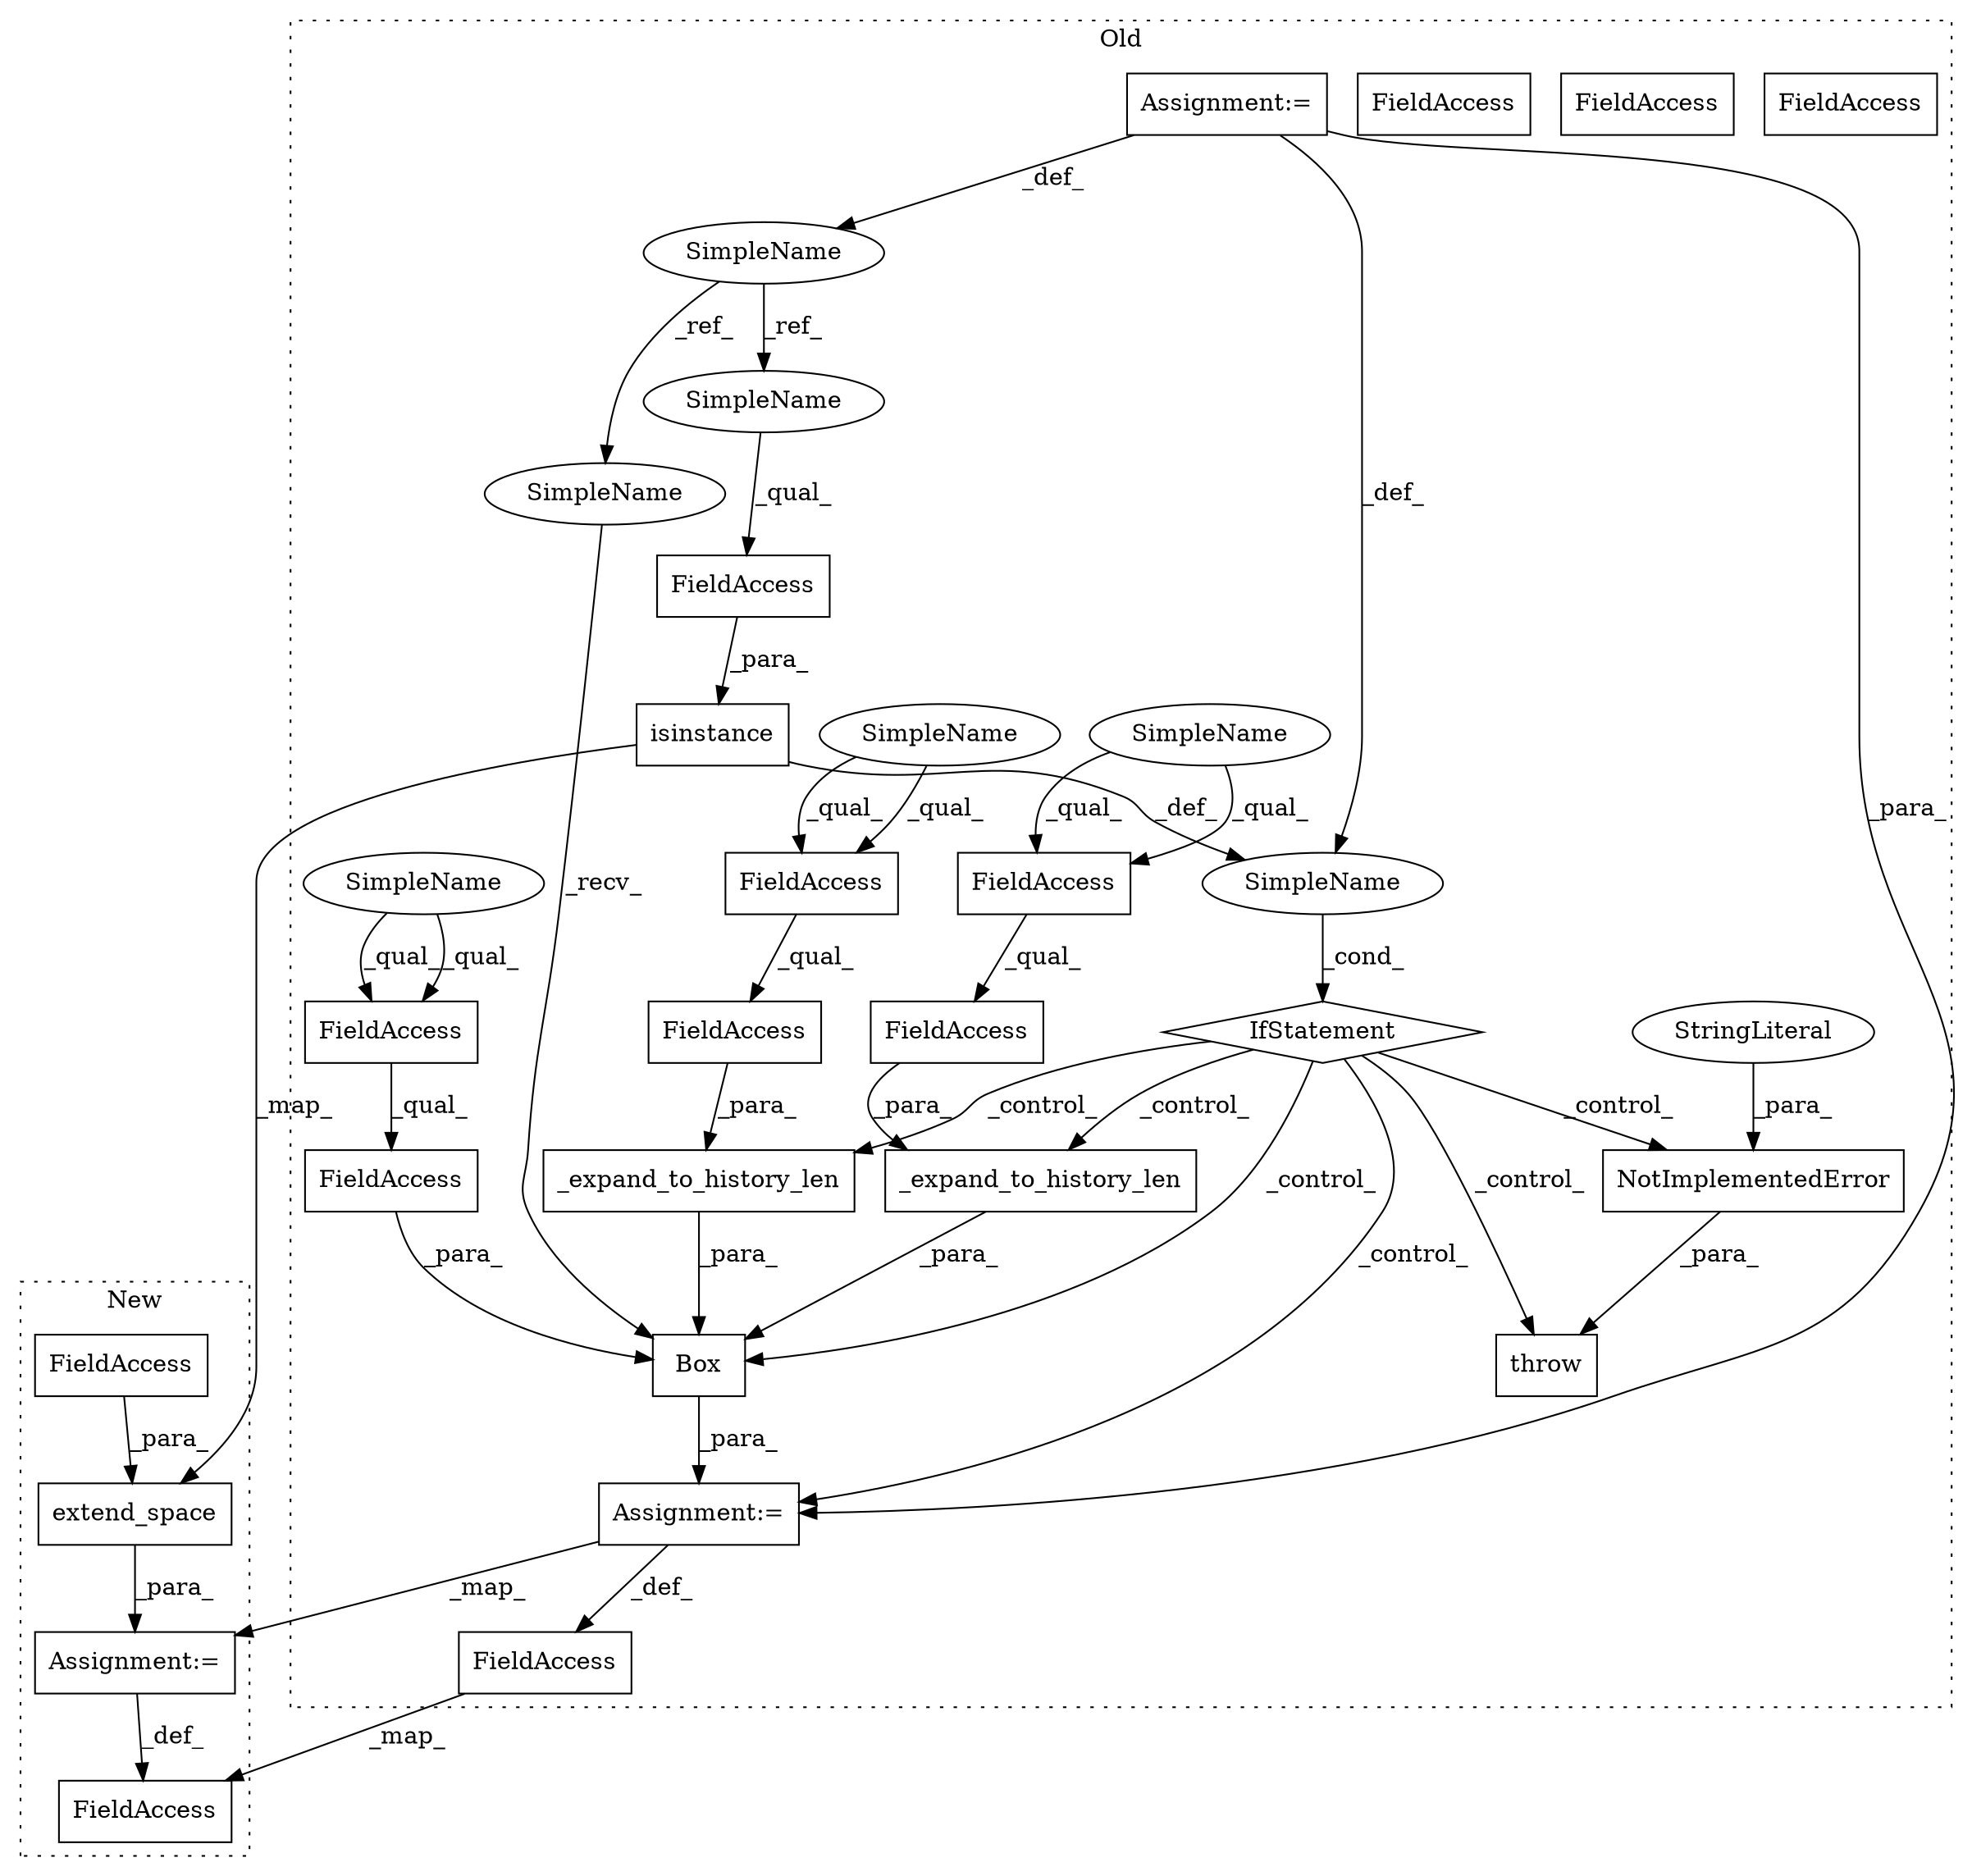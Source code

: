 digraph G {
subgraph cluster0 {
1 [label="isinstance" a="32" s="1207,1252" l="11,1" shape="box"];
3 [label="throw" a="53" s="1449" l="6" shape="box"];
4 [label="Box" a="32" s="1288,1426" l="4,1" shape="box"];
5 [label="SimpleName" a="42" s="891" l="6" shape="ellipse"];
6 [label="FieldAccess" a="22" s="1242" l="10" shape="box"];
7 [label="FieldAccess" a="22" s="1397" l="29" shape="box"];
8 [label="FieldAccess" a="22" s="1315" l="27" shape="box"];
10 [label="FieldAccess" a="22" s="1397" l="23" shape="box"];
11 [label="FieldAccess" a="22" s="1367" l="28" shape="box"];
12 [label="FieldAccess" a="22" s="1367" l="23" shape="box"];
13 [label="FieldAccess" a="22" s="1315" l="23" shape="box"];
14 [label="FieldAccess" a="22" s="1263" l="17" shape="box"];
16 [label="IfStatement" a="25" s="1203,1253" l="4,2" shape="diamond"];
17 [label="SimpleName" a="42" s="" l="" shape="ellipse"];
18 [label="_expand_to_history_len" a="32" s="1292,1342" l="23,1" shape="box"];
19 [label="NotImplementedError" a="32" s="1455,1496" l="20,1" shape="box"];
20 [label="_expand_to_history_len" a="32" s="1344,1395" l="23,1" shape="box"];
21 [label="Assignment:=" a="7" s="891" l="6" shape="box"];
22 [label="StringLiteral" a="45" s="1475" l="21" shape="ellipse"];
23 [label="Assignment:=" a="7" s="1280" l="1" shape="box"];
25 [label="SimpleName" a="42" s="1281" l="6" shape="ellipse"];
26 [label="SimpleName" a="42" s="1242" l="6" shape="ellipse"];
27 [label="SimpleName" a="42" s="1315" l="4" shape="ellipse"];
28 [label="SimpleName" a="42" s="1397" l="4" shape="ellipse"];
29 [label="SimpleName" a="42" s="1367" l="4" shape="ellipse"];
30 [label="FieldAccess" a="22" s="1397" l="23" shape="box"];
31 [label="FieldAccess" a="22" s="1315" l="23" shape="box"];
32 [label="FieldAccess" a="22" s="1367" l="23" shape="box"];
label = "Old";
style="dotted";
}
subgraph cluster1 {
2 [label="extend_space" a="32" s="1032,1086" l="13,1" shape="box"];
9 [label="FieldAccess" a="22" s="1069" l="17" shape="box"];
15 [label="FieldAccess" a="22" s="1014" l="17" shape="box"];
24 [label="Assignment:=" a="7" s="1031" l="1" shape="box"];
label = "New";
style="dotted";
}
1 -> 17 [label="_def_"];
1 -> 2 [label="_map_"];
2 -> 24 [label="_para_"];
4 -> 23 [label="_para_"];
5 -> 25 [label="_ref_"];
5 -> 26 [label="_ref_"];
6 -> 1 [label="_para_"];
7 -> 4 [label="_para_"];
8 -> 18 [label="_para_"];
9 -> 2 [label="_para_"];
11 -> 20 [label="_para_"];
14 -> 15 [label="_map_"];
16 -> 4 [label="_control_"];
16 -> 20 [label="_control_"];
16 -> 18 [label="_control_"];
16 -> 3 [label="_control_"];
16 -> 19 [label="_control_"];
16 -> 23 [label="_control_"];
17 -> 16 [label="_cond_"];
18 -> 4 [label="_para_"];
19 -> 3 [label="_para_"];
20 -> 4 [label="_para_"];
21 -> 5 [label="_def_"];
21 -> 23 [label="_para_"];
21 -> 17 [label="_def_"];
22 -> 19 [label="_para_"];
23 -> 14 [label="_def_"];
23 -> 24 [label="_map_"];
24 -> 15 [label="_def_"];
25 -> 4 [label="_recv_"];
26 -> 6 [label="_qual_"];
27 -> 31 [label="_qual_"];
27 -> 31 [label="_qual_"];
28 -> 30 [label="_qual_"];
28 -> 30 [label="_qual_"];
29 -> 32 [label="_qual_"];
29 -> 32 [label="_qual_"];
30 -> 7 [label="_qual_"];
31 -> 8 [label="_qual_"];
32 -> 11 [label="_qual_"];
}